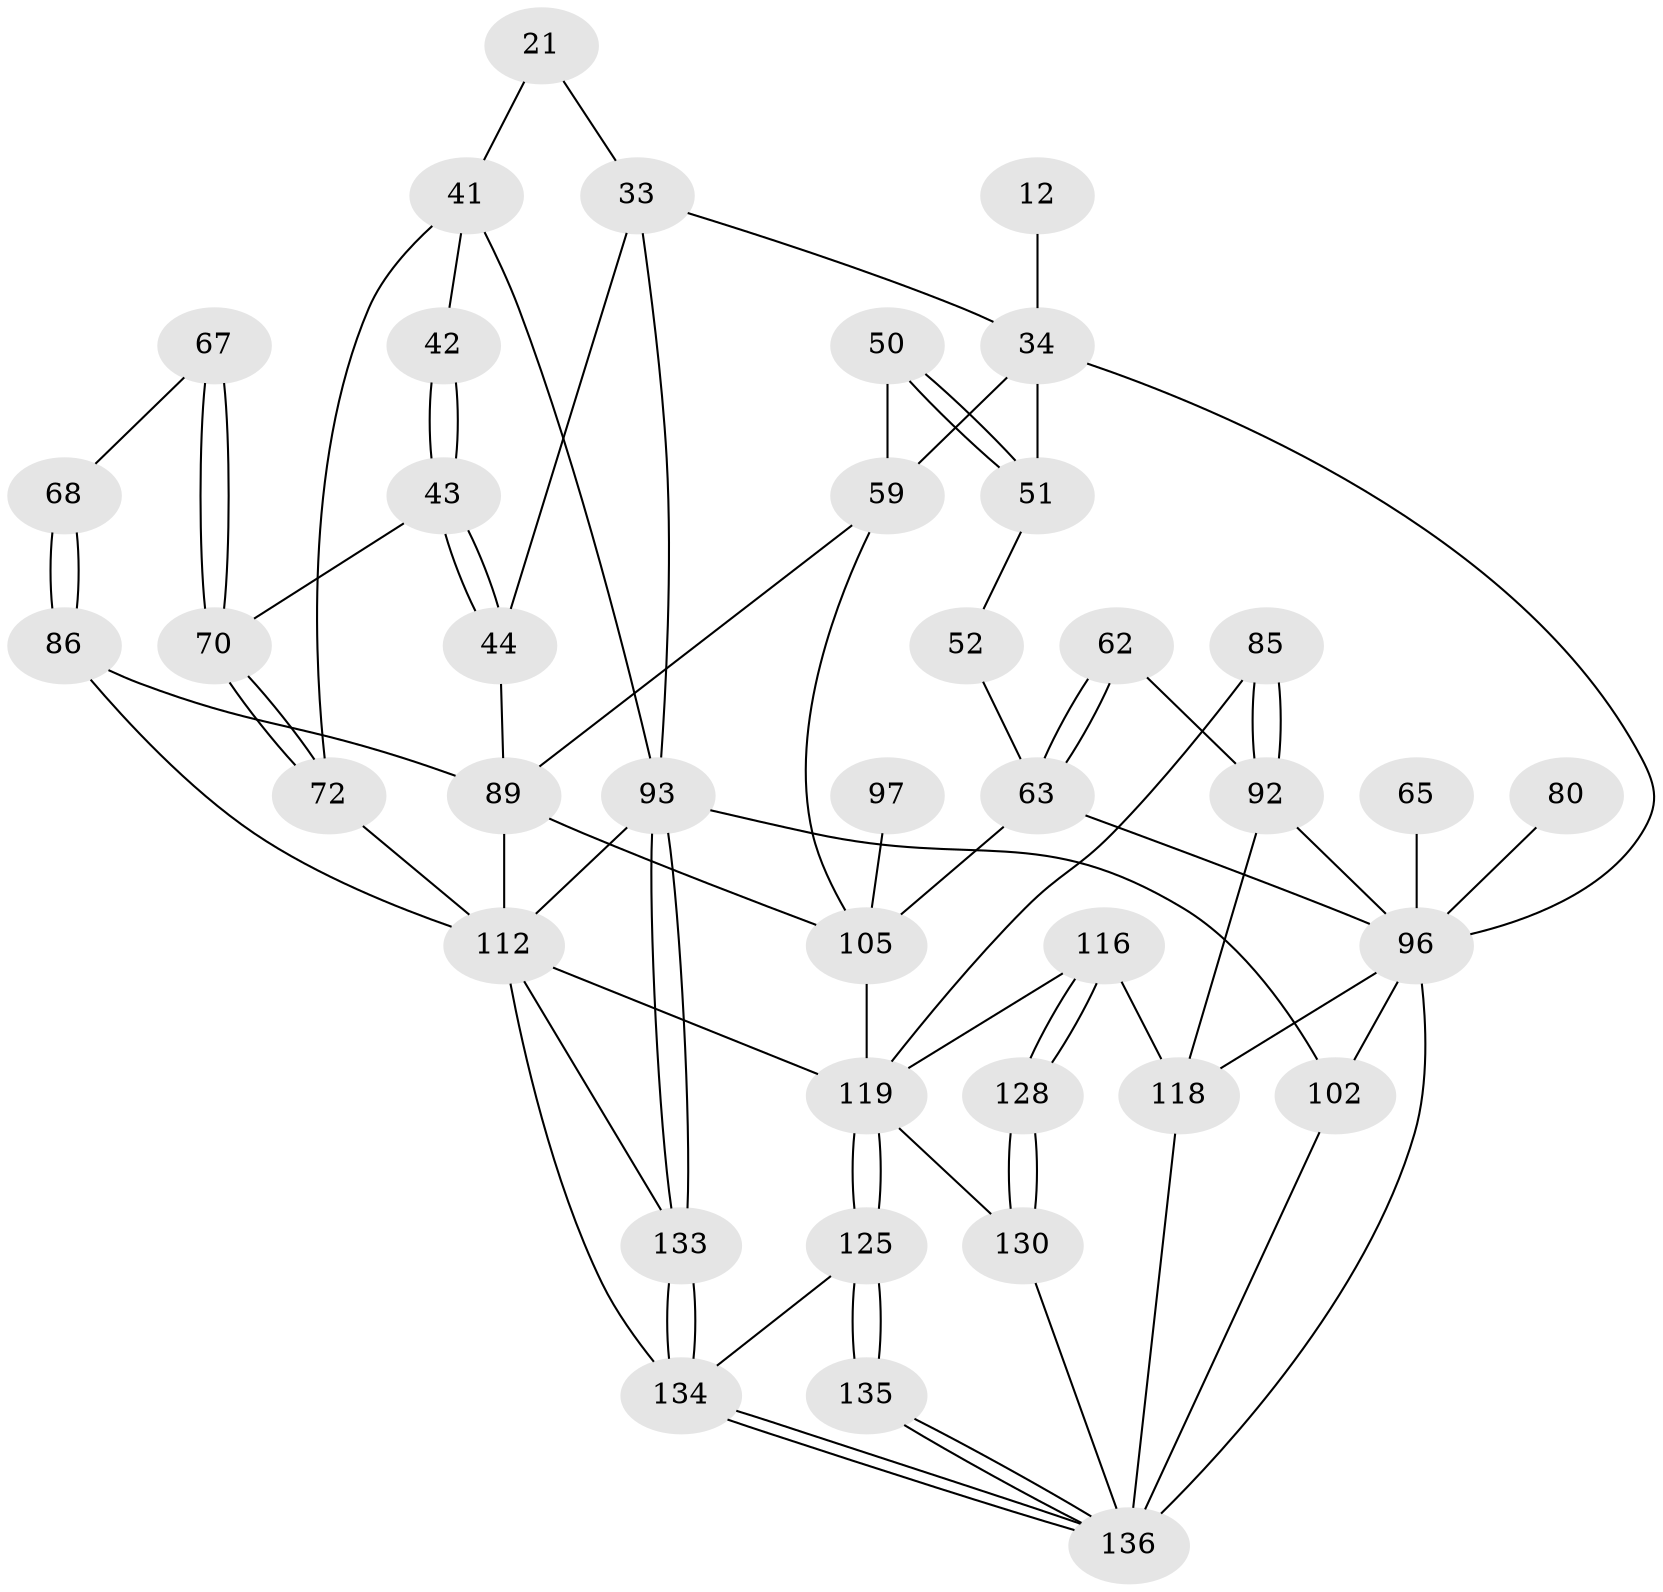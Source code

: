 // original degree distribution, {3: 0.014705882352941176, 4: 0.2426470588235294, 6: 0.22794117647058823, 5: 0.5147058823529411}
// Generated by graph-tools (version 1.1) at 2025/05/03/04/25 22:05:45]
// undirected, 40 vertices, 82 edges
graph export_dot {
graph [start="1"]
  node [color=gray90,style=filled];
  12 [pos="+0.4092108022087846+0.03269329050551856"];
  21 [pos="+0.7545076725488039+0.15249449757842512",super="+14"];
  33 [pos="+0.4677242996599012+0.23825162927217097",super="+10+18+22"];
  34 [pos="+0.43750865687701346+0.2555090740743231",super="+30+26"];
  41 [pos="+0.9276761284958074+0.28231869813276367",super="+24+20"];
  42 [pos="+0.7670409283983336+0.21371217149417268"];
  43 [pos="+0.7181673646171118+0.2795194071712031"];
  44 [pos="+0.6653779292341675+0.2967714025834756",super="+35+29"];
  50 [pos="+0.4049395369901736+0.32236751211552034"];
  51 [pos="+0.3480435364246181+0.26498617105330674",super="+32"];
  52 [pos="+0.2815867349529677+0.2793864437439444",super="+45"];
  59 [pos="+0.5305675789197979+0.3298988285359215",super="+55+49"];
  62 [pos="+0.2396156504428587+0.429251411609043"];
  63 [pos="+0.19182898537774848+0.41512479643335265",super="+47+54"];
  65 [pos="+0.1238435136948919+0.4546071999569087"];
  67 [pos="+0.7905823769929264+0.5030442089080267"];
  68 [pos="+0.7852842428569271+0.5055740713585646"];
  70 [pos="+0.9179775959652164+0.49422775664984914",super="+60+61"];
  72 [pos="+0.9628216402805986+0.5269956075885958",super="+71+39+40"];
  80 [pos="+0.06171354246904732+0.4924812543883518"];
  85 [pos="+0.3241281506662903+0.6061707544335434"];
  86 [pos="+0.7723807414270328+0.5166972607040151",super="+73+69"];
  89 [pos="+0.621676857776441+0.583454128793522",super="+74+75+58"];
  92 [pos="+0.25024924965026835+0.6394653816462228",super="+82+81"];
  93 [pos="+1+1",super="+8"];
  96 [pos="+0.12675860301325007+0.6128510394221383",super="+79+88"];
  97 [pos="+0.4452169236600285+0.6204765608962448"];
  102 [pos="+0+1",super="+4"];
  105 [pos="+0.4585244457805482+0.6332358635971679",super="+90+91"];
  112 [pos="+1+0.7640010041167768",super="+94+110"];
  116 [pos="+0.2504657372047637+0.7795030635426905",super="+115"];
  118 [pos="+0.18879311644756158+0.7166942585503794",super="+95+117"];
  119 [pos="+0.46439138684454995+0.8082723112337541",super="+113+107+114+84"];
  125 [pos="+0.5002653229443241+0.8394954872473047",super="+124"];
  128 [pos="+0.27757887812358495+0.8143131701309956",super="+121"];
  130 [pos="+0.3352055140691171+1",super="+120"];
  133 [pos="+1+1",super="+127+126"];
  134 [pos="+0.9235631904782992+1",super="+123+122+111"];
  135 [pos="+0.49570445152906534+1"];
  136 [pos="+0.4160932661047465+1",super="+131+132+129+101"];
  12 -- 34 [weight=3];
  21 -- 41 [weight=2];
  21 -- 33 [weight=2];
  33 -- 34 [weight=2];
  33 -- 44 [weight=3];
  33 -- 93 [weight=2];
  34 -- 59;
  34 -- 51 [weight=2];
  34 -- 96 [weight=2];
  41 -- 42 [weight=2];
  41 -- 72 [weight=2];
  41 -- 93 [weight=2];
  42 -- 43;
  42 -- 43;
  43 -- 44;
  43 -- 44;
  43 -- 70;
  44 -- 89;
  50 -- 51;
  50 -- 51;
  50 -- 59 [weight=2];
  51 -- 52 [weight=2];
  52 -- 63 [weight=2];
  59 -- 105;
  59 -- 89;
  62 -- 63 [weight=2];
  62 -- 63;
  62 -- 92;
  63 -- 105;
  63 -- 96 [weight=2];
  65 -- 96 [weight=3];
  67 -- 68;
  67 -- 70 [weight=2];
  67 -- 70;
  68 -- 86 [weight=2];
  68 -- 86;
  70 -- 72 [weight=2];
  70 -- 72;
  72 -- 112 [weight=2];
  80 -- 96 [weight=3];
  85 -- 92 [weight=2];
  85 -- 92;
  85 -- 119;
  86 -- 89 [weight=2];
  86 -- 112;
  89 -- 105 [weight=2];
  89 -- 112;
  92 -- 118;
  92 -- 96;
  93 -- 133;
  93 -- 133;
  93 -- 102 [weight=2];
  93 -- 112;
  96 -- 118;
  96 -- 102 [weight=2];
  96 -- 136;
  97 -- 105 [weight=3];
  102 -- 136 [weight=2];
  105 -- 119 [weight=2];
  112 -- 133;
  112 -- 119;
  112 -- 134 [weight=3];
  116 -- 128 [weight=2];
  116 -- 128;
  116 -- 118;
  116 -- 119;
  118 -- 136 [weight=2];
  119 -- 125;
  119 -- 125;
  119 -- 130;
  125 -- 135 [weight=2];
  125 -- 135;
  125 -- 134;
  128 -- 130 [weight=2];
  128 -- 130;
  130 -- 136;
  133 -- 134 [weight=3];
  133 -- 134;
  134 -- 136;
  134 -- 136;
  135 -- 136;
  135 -- 136;
}
